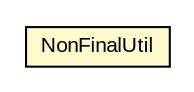 #!/usr/local/bin/dot
#
# Class diagram 
# Generated by UMLGraph version R5_6-24-gf6e263 (http://www.umlgraph.org/)
#

digraph G {
	edge [fontname="arial",fontsize=10,labelfontname="arial",labelfontsize=10];
	node [fontname="arial",fontsize=10,shape=plaintext];
	nodesep=0.25;
	ranksep=0.5;
	// net.trajano.commons.testing.test.util.NonFinalUtil
	c34 [label=<<table title="net.trajano.commons.testing.test.util.NonFinalUtil" border="0" cellborder="1" cellspacing="0" cellpadding="2" port="p" bgcolor="lemonChiffon" href="./NonFinalUtil.html">
		<tr><td><table border="0" cellspacing="0" cellpadding="1">
<tr><td align="center" balign="center"> NonFinalUtil </td></tr>
		</table></td></tr>
		</table>>, URL="./NonFinalUtil.html", fontname="arial", fontcolor="black", fontsize=10.0];
}

